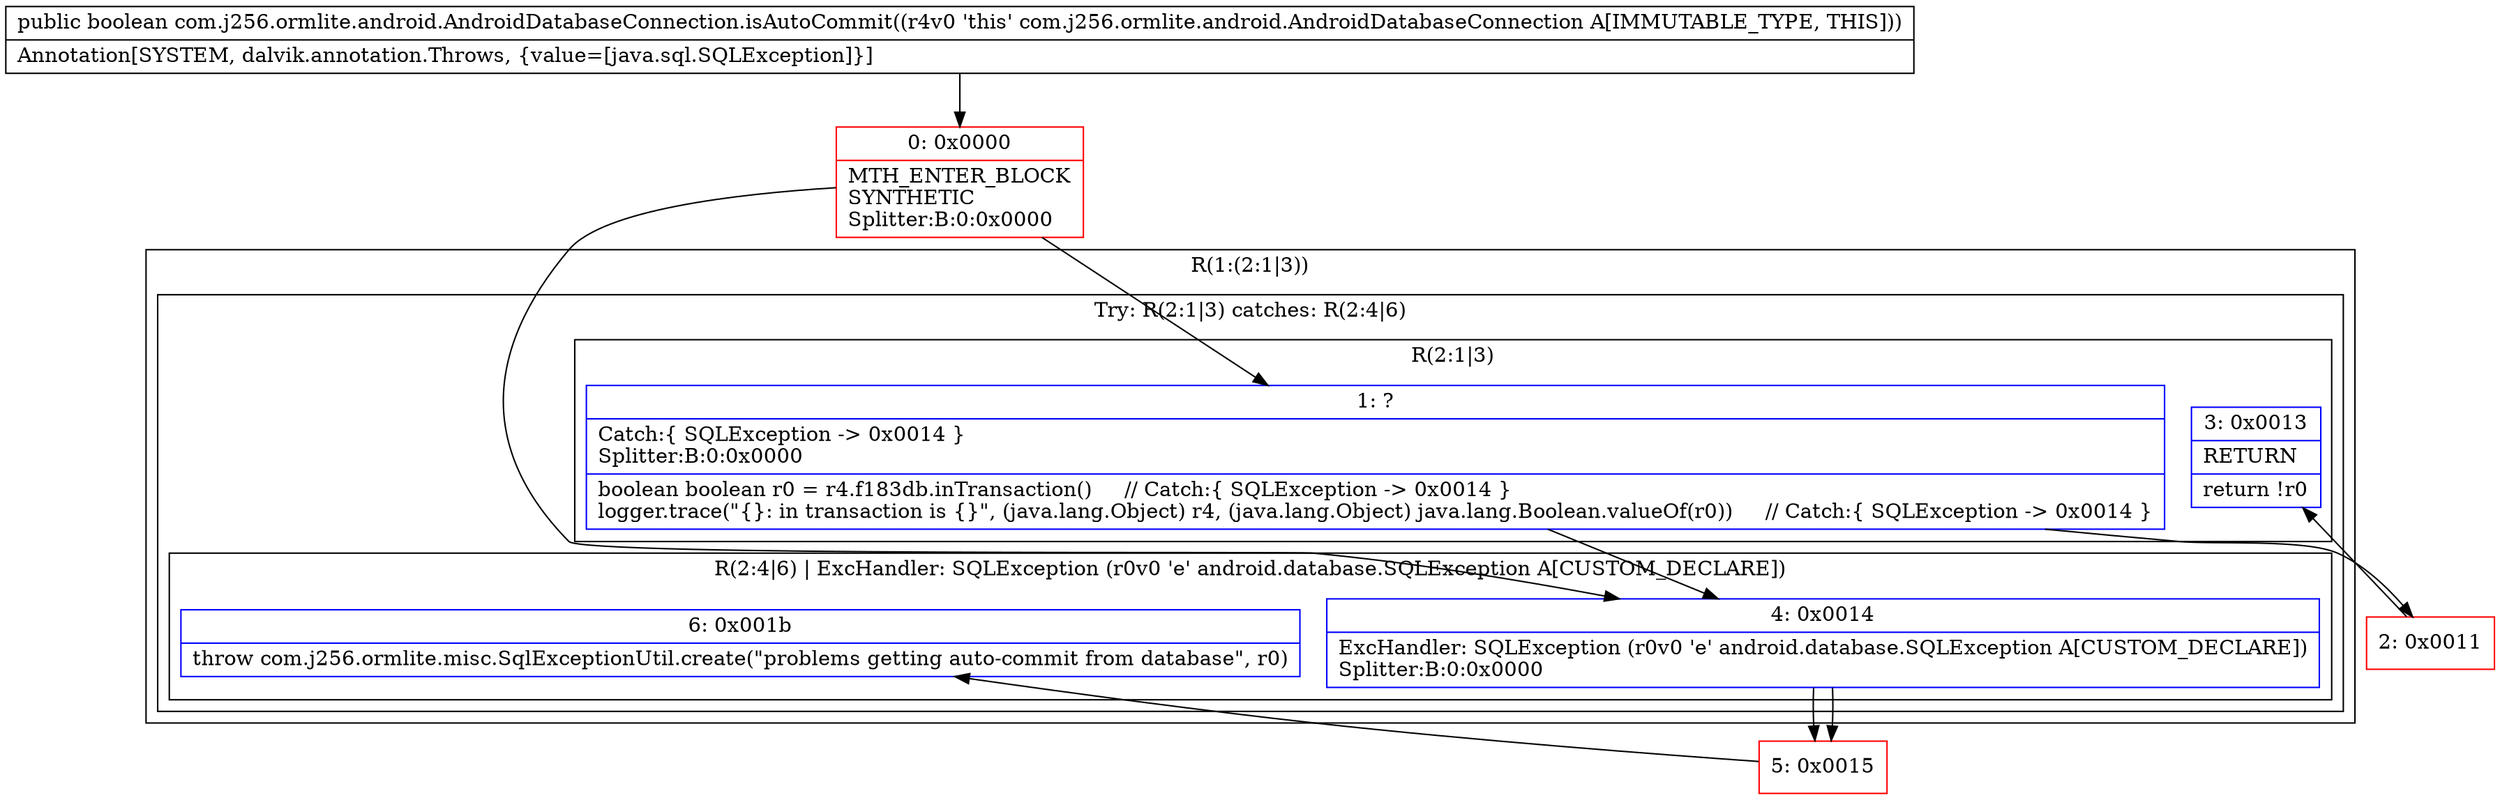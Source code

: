 digraph "CFG forcom.j256.ormlite.android.AndroidDatabaseConnection.isAutoCommit()Z" {
subgraph cluster_Region_257413634 {
label = "R(1:(2:1|3))";
node [shape=record,color=blue];
subgraph cluster_TryCatchRegion_8535525 {
label = "Try: R(2:1|3) catches: R(2:4|6)";
node [shape=record,color=blue];
subgraph cluster_Region_389669313 {
label = "R(2:1|3)";
node [shape=record,color=blue];
Node_1 [shape=record,label="{1\:\ ?|Catch:\{ SQLException \-\> 0x0014 \}\lSplitter:B:0:0x0000\l|boolean boolean r0 = r4.f183db.inTransaction()     \/\/ Catch:\{ SQLException \-\> 0x0014 \}\llogger.trace(\"\{\}: in transaction is \{\}\", (java.lang.Object) r4, (java.lang.Object) java.lang.Boolean.valueOf(r0))     \/\/ Catch:\{ SQLException \-\> 0x0014 \}\l}"];
Node_3 [shape=record,label="{3\:\ 0x0013|RETURN\l|return !r0\l}"];
}
subgraph cluster_Region_1536624707 {
label = "R(2:4|6) | ExcHandler: SQLException (r0v0 'e' android.database.SQLException A[CUSTOM_DECLARE])\l";
node [shape=record,color=blue];
Node_4 [shape=record,label="{4\:\ 0x0014|ExcHandler: SQLException (r0v0 'e' android.database.SQLException A[CUSTOM_DECLARE])\lSplitter:B:0:0x0000\l}"];
Node_6 [shape=record,label="{6\:\ 0x001b|throw com.j256.ormlite.misc.SqlExceptionUtil.create(\"problems getting auto\-commit from database\", r0)\l}"];
}
}
}
subgraph cluster_Region_1536624707 {
label = "R(2:4|6) | ExcHandler: SQLException (r0v0 'e' android.database.SQLException A[CUSTOM_DECLARE])\l";
node [shape=record,color=blue];
Node_4 [shape=record,label="{4\:\ 0x0014|ExcHandler: SQLException (r0v0 'e' android.database.SQLException A[CUSTOM_DECLARE])\lSplitter:B:0:0x0000\l}"];
Node_6 [shape=record,label="{6\:\ 0x001b|throw com.j256.ormlite.misc.SqlExceptionUtil.create(\"problems getting auto\-commit from database\", r0)\l}"];
}
Node_0 [shape=record,color=red,label="{0\:\ 0x0000|MTH_ENTER_BLOCK\lSYNTHETIC\lSplitter:B:0:0x0000\l}"];
Node_2 [shape=record,color=red,label="{2\:\ 0x0011}"];
Node_5 [shape=record,color=red,label="{5\:\ 0x0015}"];
MethodNode[shape=record,label="{public boolean com.j256.ormlite.android.AndroidDatabaseConnection.isAutoCommit((r4v0 'this' com.j256.ormlite.android.AndroidDatabaseConnection A[IMMUTABLE_TYPE, THIS]))  | Annotation[SYSTEM, dalvik.annotation.Throws, \{value=[java.sql.SQLException]\}]\l}"];
MethodNode -> Node_0;
Node_1 -> Node_2;
Node_1 -> Node_4;
Node_4 -> Node_5;
Node_4 -> Node_5;
Node_0 -> Node_1;
Node_0 -> Node_4;
Node_2 -> Node_3;
Node_5 -> Node_6;
}

